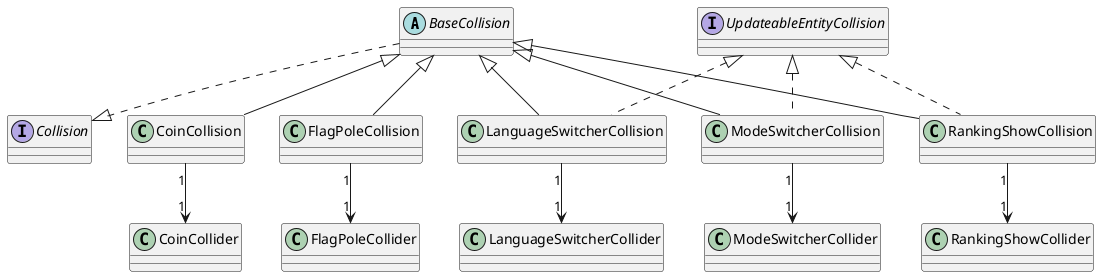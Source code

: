 @startuml Collisions

abstract BaseCollision

interface Collision
interface UpdateableEntityCollision

BaseCollision ..|> Collision

CoinCollision -u-|> BaseCollision 
CoinCollision "1" --> "1" CoinCollider

FlagPoleCollision -u-|> BaseCollision
FlagPoleCollision "1" --> "1" FlagPoleCollider

LanguageSwitcherCollision .u.|> UpdateableEntityCollision
LanguageSwitcherCollision -u-|> BaseCollision
LanguageSwitcherCollision "1" --> "1" LanguageSwitcherCollider

ModeSwitcherCollision .u.|> UpdateableEntityCollision
ModeSwitcherCollision -u-|> BaseCollision
ModeSwitcherCollision "1" --> "1" ModeSwitcherCollider

RankingShowCollision .u.|> UpdateableEntityCollision
RankingShowCollision -u-|> BaseCollision 
RankingShowCollision "1" --> "1" RankingShowCollider

@enduml
